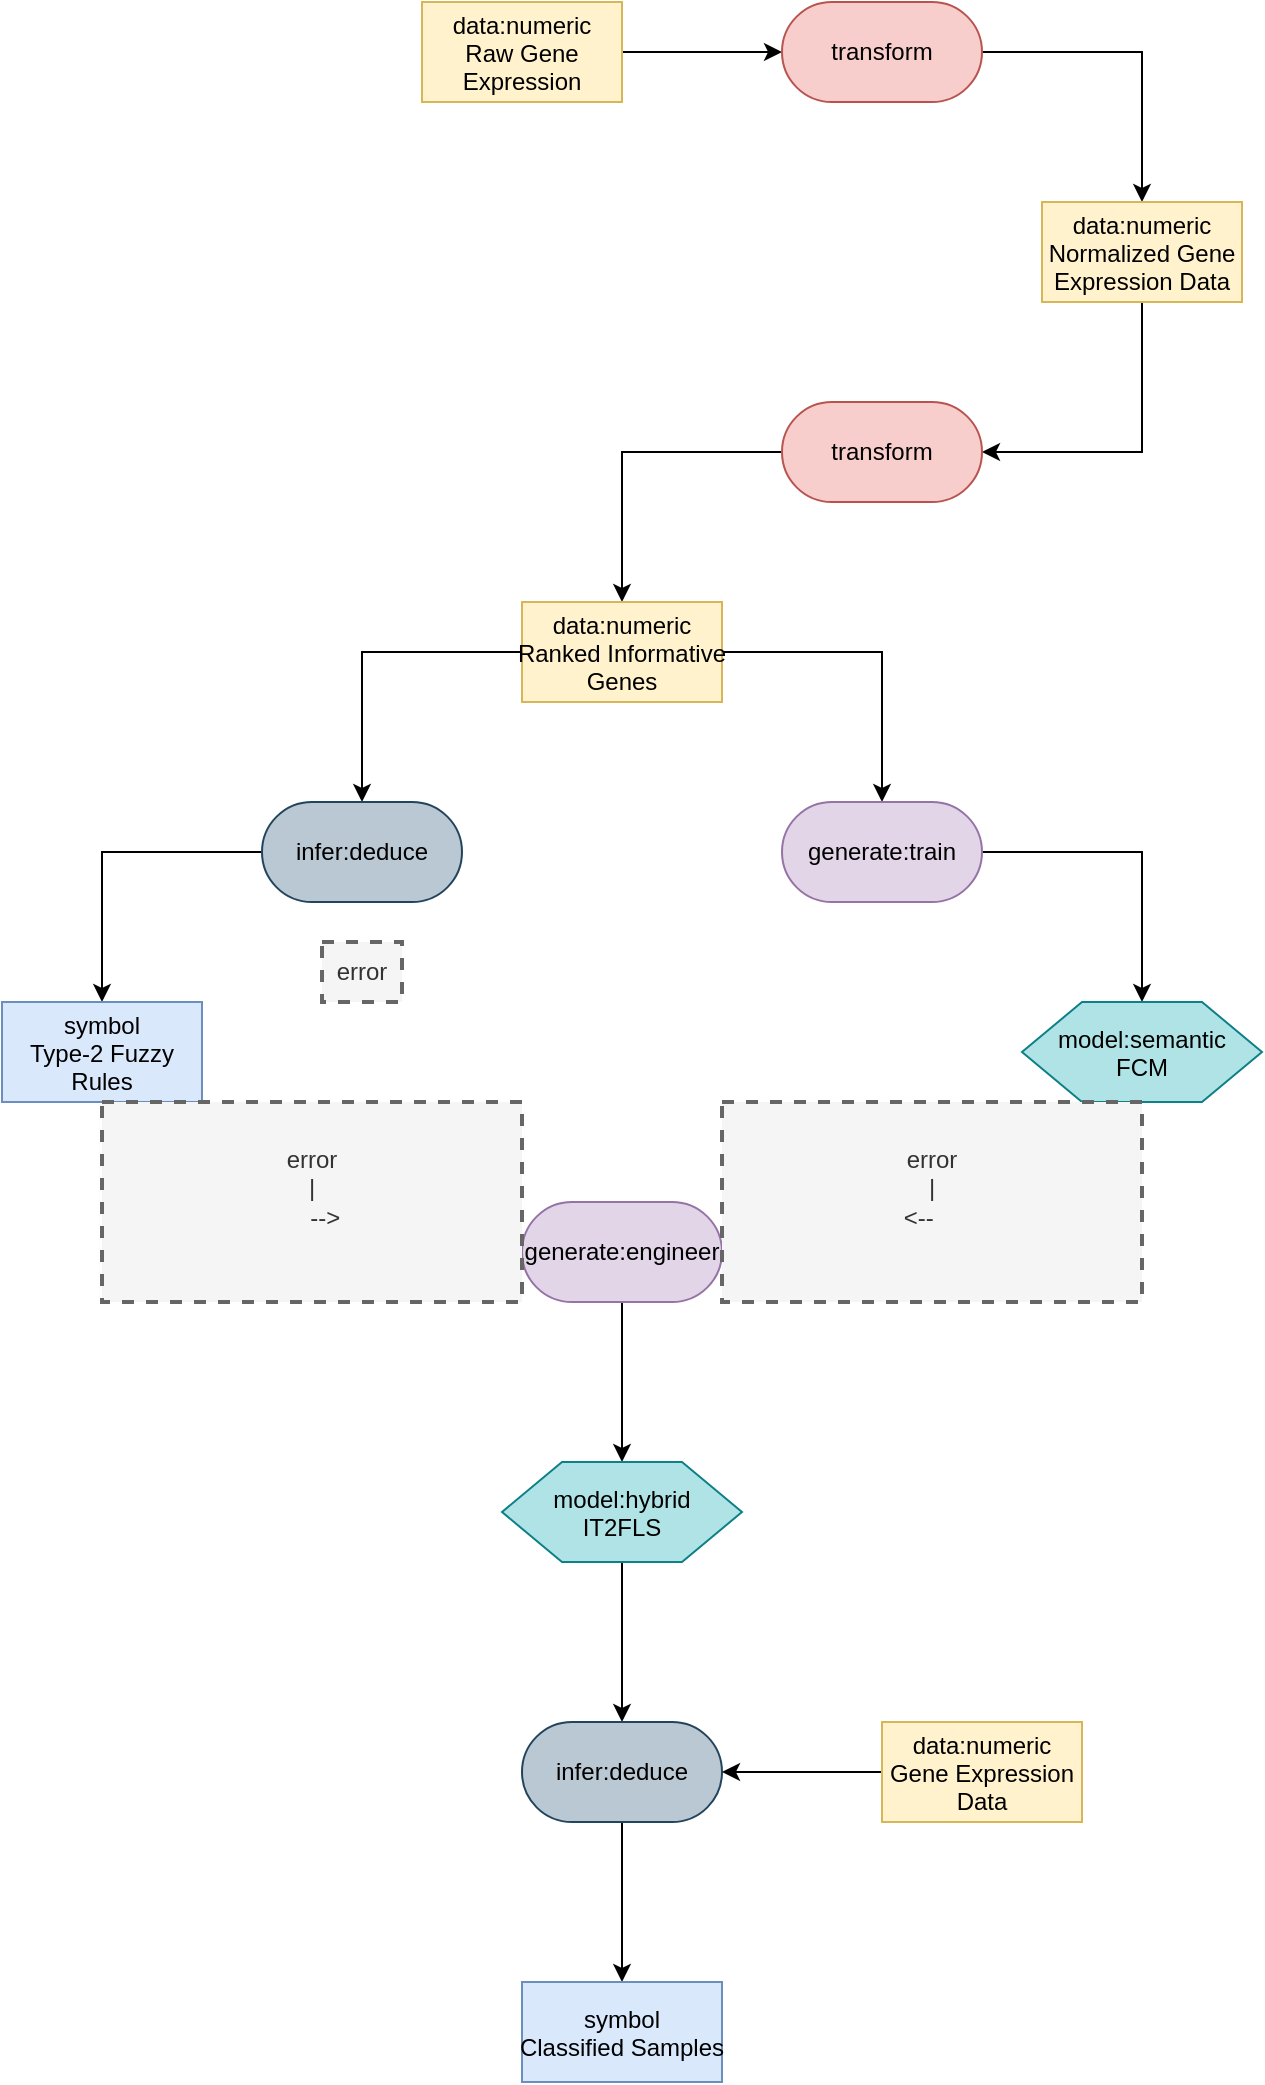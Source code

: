 <mxfile version="27.1.6" pages="2">
  <diagram name="Page-1" id="PIsVZTEoARvesK_FBy6J">
    <mxGraphModel dx="1209" dy="725" grid="1" gridSize="10" guides="1" tooltips="1" connect="1" arrows="1" fold="1" page="1" pageScale="1" pageWidth="3300" pageHeight="4681" math="0" shadow="0">
      <root>
        <mxCell id="0" />
        <mxCell id="1" parent="0" />
        <mxCell id="AaEOKYUnrWKwZ1b31guK-3" style="edgeStyle=orthogonalEdgeStyle;rounded=0;orthogonalLoop=1;jettySize=auto;html=1;exitX=1;exitY=0.5;exitDx=0;exitDy=0;entryX=0;entryY=0.5;entryDx=0;entryDy=0;" edge="1" parent="1" source="AaEOKYUnrWKwZ1b31guK-1" target="AaEOKYUnrWKwZ1b31guK-2">
          <mxGeometry relative="1" as="geometry" />
        </mxCell>
        <mxCell id="AaEOKYUnrWKwZ1b31guK-1" value="data:numeric&#xa;Raw Gene&#xa;Expression" style="rectangle;fillColor=#fff2cc;strokeColor=#d6b656;" name="data" vertex="1" parent="1">
          <mxGeometry x="590" y="230" width="100" height="50" as="geometry" />
        </mxCell>
        <mxCell id="AaEOKYUnrWKwZ1b31guK-5" style="edgeStyle=orthogonalEdgeStyle;rounded=0;orthogonalLoop=1;jettySize=auto;html=1;exitX=1;exitY=0.5;exitDx=0;exitDy=0;entryX=0.5;entryY=0;entryDx=0;entryDy=0;" edge="1" parent="1" source="AaEOKYUnrWKwZ1b31guK-2" target="AaEOKYUnrWKwZ1b31guK-4">
          <mxGeometry relative="1" as="geometry" />
        </mxCell>
        <mxCell id="AaEOKYUnrWKwZ1b31guK-2" value="transform" style="rounded=1;whiteSpace=wrap;html=1;arcSize=50;fillColor=#f8cecc;strokeColor=#b85450;" name="transform" vertex="1" parent="1">
          <mxGeometry x="770" y="230" width="100" height="50" as="geometry" />
        </mxCell>
        <mxCell id="AaEOKYUnrWKwZ1b31guK-7" style="edgeStyle=orthogonalEdgeStyle;rounded=0;orthogonalLoop=1;jettySize=auto;html=1;exitX=0.5;exitY=1;exitDx=0;exitDy=0;entryX=1;entryY=0.5;entryDx=0;entryDy=0;" edge="1" parent="1" source="AaEOKYUnrWKwZ1b31guK-4" target="AaEOKYUnrWKwZ1b31guK-6">
          <mxGeometry relative="1" as="geometry" />
        </mxCell>
        <mxCell id="AaEOKYUnrWKwZ1b31guK-4" value="data:numeric&#xa;Normalized Gene&#xa;Expression Data" style="rectangle;fillColor=#fff2cc;strokeColor=#d6b656;" name="data" vertex="1" parent="1">
          <mxGeometry x="900" y="330" width="100" height="50" as="geometry" />
        </mxCell>
        <mxCell id="AaEOKYUnrWKwZ1b31guK-9" style="edgeStyle=orthogonalEdgeStyle;rounded=0;orthogonalLoop=1;jettySize=auto;html=1;exitX=0;exitY=0.5;exitDx=0;exitDy=0;entryX=0.5;entryY=0;entryDx=0;entryDy=0;" edge="1" parent="1" source="AaEOKYUnrWKwZ1b31guK-6" target="AaEOKYUnrWKwZ1b31guK-8">
          <mxGeometry relative="1" as="geometry" />
        </mxCell>
        <mxCell id="AaEOKYUnrWKwZ1b31guK-6" value="transform" style="rounded=1;whiteSpace=wrap;html=1;arcSize=50;fillColor=#f8cecc;strokeColor=#b85450;" name="transform" vertex="1" parent="1" tooltip="⚠️ Node not part of any valid pattern.">
          <mxGeometry x="770" y="430" width="100" height="50" as="geometry" />
        </mxCell>
        <mxCell id="AaEOKYUnrWKwZ1b31guK-11" style="edgeStyle=orthogonalEdgeStyle;rounded=0;orthogonalLoop=1;jettySize=auto;html=1;exitX=0;exitY=0.5;exitDx=0;exitDy=0;entryX=0.5;entryY=0;entryDx=0;entryDy=0;" edge="1" parent="1" source="AaEOKYUnrWKwZ1b31guK-8" target="AaEOKYUnrWKwZ1b31guK-10">
          <mxGeometry relative="1" as="geometry" />
        </mxCell>
        <mxCell id="AaEOKYUnrWKwZ1b31guK-18" style="edgeStyle=orthogonalEdgeStyle;rounded=0;orthogonalLoop=1;jettySize=auto;html=1;exitX=1;exitY=0.5;exitDx=0;exitDy=0;entryX=0.5;entryY=0;entryDx=0;entryDy=0;" edge="1" parent="1" source="AaEOKYUnrWKwZ1b31guK-8" target="AaEOKYUnrWKwZ1b31guK-17">
          <mxGeometry relative="1" as="geometry" />
        </mxCell>
        <mxCell id="AaEOKYUnrWKwZ1b31guK-8" value="data:numeric&#xa;Ranked Informative&#xa;Genes" style="rectangle;fillColor=#fff2cc;strokeColor=#d6b656;" name="data" vertex="1" parent="1">
          <mxGeometry x="640" y="530" width="100" height="50" as="geometry" />
        </mxCell>
        <mxCell id="AaEOKYUnrWKwZ1b31guK-13" style="edgeStyle=orthogonalEdgeStyle;rounded=0;orthogonalLoop=1;jettySize=auto;html=1;exitX=0;exitY=0.5;exitDx=0;exitDy=0;entryX=0.5;entryY=0;entryDx=0;entryDy=0;" edge="1" parent="1" source="AaEOKYUnrWKwZ1b31guK-10" target="AaEOKYUnrWKwZ1b31guK-12">
          <mxGeometry relative="1" as="geometry" />
        </mxCell>
        <mxCell id="AaEOKYUnrWKwZ1b31guK-10" value="infer:deduce" style="rounded=1;whiteSpace=wrap;html=1;arcSize=50;fillColor=#bac8d3;strokeColor=#23445d;" name="infer:deduce" vertex="1" parent="1" tooltip="⚠️ Node not part of any valid pattern.">
          <mxGeometry x="510" y="630" width="100" height="50" as="geometry" />
        </mxCell>
        <mxCell id="AaEOKYUnrWKwZ1b31guK-12" value="symbol&#xa;Type-2 Fuzzy&#xa;Rules" style="rectangle;fillColor=#dae8fc;strokeColor=#6c8ebf;" name="symbol" vertex="1" parent="1" tooltip="⚠️ Node not part of any valid pattern.">
          <mxGeometry x="380" y="730" width="100" height="50" as="geometry" />
        </mxCell>
        <mxCell id="AaEOKYUnrWKwZ1b31guK-24" style="edgeStyle=orthogonalEdgeStyle;rounded=0;orthogonalLoop=1;jettySize=auto;html=1;exitX=0.5;exitY=1;exitDx=0;exitDy=0;entryX=0.5;entryY=0;entryDx=0;entryDy=0;" edge="1" parent="1" source="AaEOKYUnrWKwZ1b31guK-14" target="AaEOKYUnrWKwZ1b31guK-23">
          <mxGeometry relative="1" as="geometry" />
        </mxCell>
        <mxCell id="AaEOKYUnrWKwZ1b31guK-14" value="generate:engineer" style="rounded=1;whiteSpace=wrap;html=1;arcSize=50;fillColor=#e1d5e7;strokeColor=#9673a6;" name="generate:engineer" vertex="1" parent="1">
          <mxGeometry x="640" y="830" width="100" height="50" as="geometry" />
        </mxCell>
        <mxCell id="AaEOKYUnrWKwZ1b31guK-16" value="&lt;div&gt;error&lt;/div&gt;&lt;div&gt;|&lt;/div&gt;&lt;div&gt;&amp;nbsp;&amp;nbsp;&amp;nbsp; --&amp;gt;&lt;/div&gt;&lt;div&gt;&lt;br&gt;&lt;/div&gt;" style="text;html=1;align=center;verticalAlign=middle;whiteSpace=wrap;rounded=0;dashed=1;fillColor=#f5f5f5;fontColor=#333333;strokeColor=#666666;strokeWidth=2;" name="text" vertex="1" parent="1">
          <mxGeometry x="430" y="780" width="210" height="100" as="geometry" />
        </mxCell>
        <mxCell id="AaEOKYUnrWKwZ1b31guK-20" style="edgeStyle=orthogonalEdgeStyle;rounded=0;orthogonalLoop=1;jettySize=auto;html=1;exitX=1;exitY=0.5;exitDx=0;exitDy=0;entryX=0.5;entryY=0;entryDx=0;entryDy=0;" edge="1" parent="1" source="AaEOKYUnrWKwZ1b31guK-17" target="AaEOKYUnrWKwZ1b31guK-19">
          <mxGeometry relative="1" as="geometry" />
        </mxCell>
        <mxCell id="AaEOKYUnrWKwZ1b31guK-17" value="generate:train" style="rounded=1;whiteSpace=wrap;html=1;arcSize=50;fillColor=#e1d5e7;strokeColor=#9673a6;" name="generate:train" vertex="1" parent="1">
          <mxGeometry x="770" y="630" width="100" height="50" as="geometry" />
        </mxCell>
        <mxCell id="AaEOKYUnrWKwZ1b31guK-19" value="model:semantic&#xa;FCM" style="shape=hexagon;perimeter=hexagonPerimeter2;fillColor=#b0e3e6;strokeColor=#0e8088;" name="model" vertex="1" parent="1">
          <mxGeometry x="890" y="730" width="120" height="50" as="geometry" />
        </mxCell>
        <mxCell id="AaEOKYUnrWKwZ1b31guK-22" value="&lt;div&gt;error&lt;/div&gt;&lt;div&gt;|&lt;/div&gt;&lt;div&gt;&amp;nbsp;&amp;nbsp;&amp;nbsp; --&amp;gt;&lt;/div&gt;&lt;div&gt;&lt;br&gt;&lt;/div&gt;" style="text;html=1;align=center;verticalAlign=middle;whiteSpace=wrap;rounded=0;dashed=1;fillColor=#f5f5f5;fontColor=#333333;strokeColor=#666666;strokeWidth=2;textDirection=rtl;" name="text" vertex="1" parent="1">
          <mxGeometry x="740" y="780" width="210" height="100" as="geometry" />
        </mxCell>
        <mxCell id="AaEOKYUnrWKwZ1b31guK-26" style="edgeStyle=orthogonalEdgeStyle;rounded=0;orthogonalLoop=1;jettySize=auto;html=1;exitX=0.5;exitY=1;exitDx=0;exitDy=0;entryX=0.5;entryY=0;entryDx=0;entryDy=0;" edge="1" parent="1" source="AaEOKYUnrWKwZ1b31guK-23" target="AaEOKYUnrWKwZ1b31guK-25">
          <mxGeometry relative="1" as="geometry" />
        </mxCell>
        <mxCell id="AaEOKYUnrWKwZ1b31guK-23" value="model:hybrid&#xa;IT2FLS" style="shape=hexagon;perimeter=hexagonPerimeter2;fillColor=#b0e3e6;strokeColor=#0e8088;" name="model" vertex="1" parent="1">
          <mxGeometry x="630" y="960" width="120" height="50" as="geometry" />
        </mxCell>
        <mxCell id="AaEOKYUnrWKwZ1b31guK-30" style="edgeStyle=orthogonalEdgeStyle;rounded=0;orthogonalLoop=1;jettySize=auto;html=1;exitX=0.5;exitY=1;exitDx=0;exitDy=0;entryX=0.5;entryY=0;entryDx=0;entryDy=0;" edge="1" parent="1" source="AaEOKYUnrWKwZ1b31guK-25" target="AaEOKYUnrWKwZ1b31guK-29">
          <mxGeometry relative="1" as="geometry" />
        </mxCell>
        <mxCell id="AaEOKYUnrWKwZ1b31guK-25" value="infer:deduce" style="rounded=1;whiteSpace=wrap;html=1;arcSize=50;fillColor=#bac8d3;strokeColor=#23445d;" name="infer:deduce" vertex="1" parent="1">
          <mxGeometry x="640" y="1090" width="100" height="50" as="geometry" />
        </mxCell>
        <mxCell id="AaEOKYUnrWKwZ1b31guK-28" style="edgeStyle=orthogonalEdgeStyle;rounded=0;orthogonalLoop=1;jettySize=auto;html=1;exitX=0;exitY=0.5;exitDx=0;exitDy=0;entryX=1;entryY=0.5;entryDx=0;entryDy=0;" edge="1" parent="1" source="AaEOKYUnrWKwZ1b31guK-27" target="AaEOKYUnrWKwZ1b31guK-25">
          <mxGeometry relative="1" as="geometry" />
        </mxCell>
        <mxCell id="AaEOKYUnrWKwZ1b31guK-27" value="data:numeric&#xa;Gene Expression&#xa;Data" style="rectangle;fillColor=#fff2cc;strokeColor=#d6b656;" name="data" vertex="1" parent="1">
          <mxGeometry x="820" y="1090" width="100" height="50" as="geometry" />
        </mxCell>
        <mxCell id="AaEOKYUnrWKwZ1b31guK-29" value="symbol&#xa;Classified Samples" style="rectangle;fillColor=#dae8fc;strokeColor=#6c8ebf;" name="symbol" vertex="1" parent="1">
          <mxGeometry x="640" y="1220" width="100" height="50" as="geometry" />
        </mxCell>
        <mxCell id="AaEOKYUnrWKwZ1b31guK-32" value="error" style="text;html=1;align=center;verticalAlign=middle;whiteSpace=wrap;rounded=0;dashed=1;fillColor=#f5f5f5;fontColor=#333333;strokeColor=#666666;strokeWidth=2;" name="text" vertex="1" parent="1">
          <mxGeometry x="540" y="700" width="40" height="30" as="geometry" />
        </mxCell>
      </root>
    </mxGraphModel>
  </diagram>
  <diagram name="Copy of Page-1" id="jN6J1UX9j39wp1TRp6Br">
    <mxGraphModel dx="1310" dy="785" grid="1" gridSize="10" guides="1" tooltips="1" connect="1" arrows="1" fold="1" page="1" pageScale="1" pageWidth="3300" pageHeight="4681" math="0" shadow="0">
      <root>
        <mxCell id="oXT6hOn9-lnZn6S2giPd-0" />
        <mxCell id="oXT6hOn9-lnZn6S2giPd-1" parent="oXT6hOn9-lnZn6S2giPd-0" />
        <mxCell id="oXT6hOn9-lnZn6S2giPd-2" style="edgeStyle=orthogonalEdgeStyle;rounded=0;orthogonalLoop=1;jettySize=auto;html=1;exitX=1;exitY=0.5;exitDx=0;exitDy=0;entryX=0;entryY=0.5;entryDx=0;entryDy=0;" edge="1" parent="oXT6hOn9-lnZn6S2giPd-1" source="oXT6hOn9-lnZn6S2giPd-3" target="oXT6hOn9-lnZn6S2giPd-5">
          <mxGeometry relative="1" as="geometry" />
        </mxCell>
        <mxCell id="oXT6hOn9-lnZn6S2giPd-3" value="data:numeric&#xa;Raw Gene&#xa;Expression" style="rectangle;fillColor=#fff2cc;strokeColor=#d6b656;" name="data" vertex="1" parent="oXT6hOn9-lnZn6S2giPd-1">
          <mxGeometry x="590" y="230" width="100" height="50" as="geometry" />
        </mxCell>
        <mxCell id="oXT6hOn9-lnZn6S2giPd-4" style="edgeStyle=orthogonalEdgeStyle;rounded=0;orthogonalLoop=1;jettySize=auto;html=1;exitX=1;exitY=0.5;exitDx=0;exitDy=0;entryX=0.5;entryY=0;entryDx=0;entryDy=0;" edge="1" parent="oXT6hOn9-lnZn6S2giPd-1" source="oXT6hOn9-lnZn6S2giPd-5" target="oXT6hOn9-lnZn6S2giPd-7">
          <mxGeometry relative="1" as="geometry" />
        </mxCell>
        <mxCell id="oXT6hOn9-lnZn6S2giPd-5" value="transform" style="rounded=1;whiteSpace=wrap;html=1;arcSize=50;fillColor=#f8cecc;strokeColor=#b85450;" name="transform" vertex="1" parent="oXT6hOn9-lnZn6S2giPd-1">
          <mxGeometry x="770" y="230" width="100" height="50" as="geometry" />
        </mxCell>
        <mxCell id="oXT6hOn9-lnZn6S2giPd-6" style="edgeStyle=orthogonalEdgeStyle;rounded=0;orthogonalLoop=1;jettySize=auto;html=1;exitX=0.5;exitY=1;exitDx=0;exitDy=0;entryX=1;entryY=0.5;entryDx=0;entryDy=0;" edge="1" parent="oXT6hOn9-lnZn6S2giPd-1" source="oXT6hOn9-lnZn6S2giPd-7" target="oXT6hOn9-lnZn6S2giPd-9">
          <mxGeometry relative="1" as="geometry" />
        </mxCell>
        <mxCell id="oXT6hOn9-lnZn6S2giPd-7" value="data:numeric&#xa;Normalized Gene&#xa;Expression Data" style="rectangle;fillColor=#fff2cc;strokeColor=#d6b656;" name="data" vertex="1" parent="oXT6hOn9-lnZn6S2giPd-1">
          <mxGeometry x="900" y="330" width="100" height="50" as="geometry" />
        </mxCell>
        <mxCell id="oXT6hOn9-lnZn6S2giPd-8" style="edgeStyle=orthogonalEdgeStyle;rounded=0;orthogonalLoop=1;jettySize=auto;html=1;exitX=0;exitY=0.5;exitDx=0;exitDy=0;entryX=0.5;entryY=0;entryDx=0;entryDy=0;" edge="1" parent="oXT6hOn9-lnZn6S2giPd-1" source="oXT6hOn9-lnZn6S2giPd-9" target="oXT6hOn9-lnZn6S2giPd-12">
          <mxGeometry relative="1" as="geometry" />
        </mxCell>
        <mxCell id="oXT6hOn9-lnZn6S2giPd-9" value="transform" style="rounded=1;whiteSpace=wrap;html=1;arcSize=50;fillColor=#f8cecc;strokeColor=#b85450;" name="transform" vertex="1" parent="oXT6hOn9-lnZn6S2giPd-1">
          <mxGeometry x="770" y="430" width="100" height="50" as="geometry" />
        </mxCell>
        <mxCell id="oXT6hOn9-lnZn6S2giPd-10" style="edgeStyle=orthogonalEdgeStyle;rounded=0;orthogonalLoop=1;jettySize=auto;html=1;exitX=0;exitY=0.5;exitDx=0;exitDy=0;entryX=0.5;entryY=0;entryDx=0;entryDy=0;" edge="1" parent="oXT6hOn9-lnZn6S2giPd-1" source="oXT6hOn9-lnZn6S2giPd-12" target="oXT6hOn9-lnZn6S2giPd-14">
          <mxGeometry relative="1" as="geometry" />
        </mxCell>
        <mxCell id="oXT6hOn9-lnZn6S2giPd-11" style="edgeStyle=orthogonalEdgeStyle;rounded=0;orthogonalLoop=1;jettySize=auto;html=1;exitX=1;exitY=0.5;exitDx=0;exitDy=0;entryX=0.5;entryY=0;entryDx=0;entryDy=0;" edge="1" parent="oXT6hOn9-lnZn6S2giPd-1" source="oXT6hOn9-lnZn6S2giPd-12" target="oXT6hOn9-lnZn6S2giPd-20">
          <mxGeometry relative="1" as="geometry" />
        </mxCell>
        <mxCell id="oXT6hOn9-lnZn6S2giPd-12" value="data:numeric&#xa;Ranked Informative&#xa;Genes" style="rectangle;fillColor=#fff2cc;strokeColor=#d6b656;" name="data" vertex="1" parent="oXT6hOn9-lnZn6S2giPd-1">
          <mxGeometry x="640" y="530" width="100" height="50" as="geometry" />
        </mxCell>
        <mxCell id="oXT6hOn9-lnZn6S2giPd-13" style="edgeStyle=orthogonalEdgeStyle;rounded=0;orthogonalLoop=1;jettySize=auto;html=1;exitX=0;exitY=0.5;exitDx=0;exitDy=0;entryX=0.5;entryY=0;entryDx=0;entryDy=0;" edge="1" parent="oXT6hOn9-lnZn6S2giPd-1" source="oXT6hOn9-lnZn6S2giPd-14" target="oXT6hOn9-lnZn6S2giPd-15">
          <mxGeometry relative="1" as="geometry" />
        </mxCell>
        <mxCell id="oXT6hOn9-lnZn6S2giPd-14" value="infer:deduce" style="rounded=1;whiteSpace=wrap;html=1;arcSize=50;fillColor=#bac8d3;strokeColor=#23445d;" name="infer:deduce" vertex="1" parent="oXT6hOn9-lnZn6S2giPd-1" tooltip="⚠️ Node not part of any valid pattern.">
          <mxGeometry x="510" y="630" width="100" height="50" as="geometry" />
        </mxCell>
        <mxCell id="R4jkzJovllpeCJ6V9iau-0" style="edgeStyle=orthogonalEdgeStyle;rounded=0;orthogonalLoop=1;jettySize=auto;html=1;exitX=0.5;exitY=1;exitDx=0;exitDy=0;entryX=0;entryY=0.5;entryDx=0;entryDy=0;" edge="1" parent="oXT6hOn9-lnZn6S2giPd-1" source="oXT6hOn9-lnZn6S2giPd-15" target="oXT6hOn9-lnZn6S2giPd-17">
          <mxGeometry relative="1" as="geometry" />
        </mxCell>
        <mxCell id="oXT6hOn9-lnZn6S2giPd-15" value="symbol&#xa;Type-2 Fuzzy&#xa;Rules" style="rectangle;fillColor=#dae8fc;strokeColor=#6c8ebf;" name="symbol" vertex="1" parent="oXT6hOn9-lnZn6S2giPd-1" tooltip="⚠️ Node not part of any valid pattern.">
          <mxGeometry x="380" y="730" width="100" height="50" as="geometry" />
        </mxCell>
        <mxCell id="oXT6hOn9-lnZn6S2giPd-16" style="edgeStyle=orthogonalEdgeStyle;rounded=0;orthogonalLoop=1;jettySize=auto;html=1;exitX=0.5;exitY=1;exitDx=0;exitDy=0;entryX=0.5;entryY=0;entryDx=0;entryDy=0;" edge="1" parent="oXT6hOn9-lnZn6S2giPd-1" source="oXT6hOn9-lnZn6S2giPd-17" target="oXT6hOn9-lnZn6S2giPd-24">
          <mxGeometry relative="1" as="geometry" />
        </mxCell>
        <mxCell id="oXT6hOn9-lnZn6S2giPd-17" value="generate:engineer" style="rounded=1;whiteSpace=wrap;html=1;arcSize=50;fillColor=#e1d5e7;strokeColor=#9673a6;" name="generate:engineer" vertex="1" parent="oXT6hOn9-lnZn6S2giPd-1" tooltip="⚠️ Node not part of any valid pattern.">
          <mxGeometry x="640" y="830" width="100" height="50" as="geometry" />
        </mxCell>
        <mxCell id="oXT6hOn9-lnZn6S2giPd-19" style="edgeStyle=orthogonalEdgeStyle;rounded=0;orthogonalLoop=1;jettySize=auto;html=1;exitX=1;exitY=0.5;exitDx=0;exitDy=0;entryX=0.5;entryY=0;entryDx=0;entryDy=0;" edge="1" parent="oXT6hOn9-lnZn6S2giPd-1" source="oXT6hOn9-lnZn6S2giPd-20" target="oXT6hOn9-lnZn6S2giPd-21">
          <mxGeometry relative="1" as="geometry" />
        </mxCell>
        <mxCell id="oXT6hOn9-lnZn6S2giPd-20" value="generate:train" style="rounded=1;whiteSpace=wrap;html=1;arcSize=50;fillColor=#e1d5e7;strokeColor=#9673a6;" name="generate:train" vertex="1" parent="oXT6hOn9-lnZn6S2giPd-1">
          <mxGeometry x="770" y="630" width="100" height="50" as="geometry" />
        </mxCell>
        <mxCell id="R4jkzJovllpeCJ6V9iau-1" style="edgeStyle=orthogonalEdgeStyle;rounded=0;orthogonalLoop=1;jettySize=auto;html=1;exitX=0.5;exitY=1;exitDx=0;exitDy=0;entryX=1;entryY=0.5;entryDx=0;entryDy=0;" edge="1" parent="oXT6hOn9-lnZn6S2giPd-1" source="oXT6hOn9-lnZn6S2giPd-21" target="oXT6hOn9-lnZn6S2giPd-17">
          <mxGeometry relative="1" as="geometry" />
        </mxCell>
        <mxCell id="oXT6hOn9-lnZn6S2giPd-21" value="model:semantic&#xa;FCM" style="shape=hexagon;perimeter=hexagonPerimeter2;fillColor=#b0e3e6;strokeColor=#0e8088;" name="model" vertex="1" parent="oXT6hOn9-lnZn6S2giPd-1" tooltip="⚠️ Node not part of any valid pattern.">
          <mxGeometry x="890" y="730" width="120" height="50" as="geometry" />
        </mxCell>
        <mxCell id="oXT6hOn9-lnZn6S2giPd-23" style="edgeStyle=orthogonalEdgeStyle;rounded=0;orthogonalLoop=1;jettySize=auto;html=1;exitX=0.5;exitY=1;exitDx=0;exitDy=0;entryX=0.5;entryY=0;entryDx=0;entryDy=0;" edge="1" parent="oXT6hOn9-lnZn6S2giPd-1" source="oXT6hOn9-lnZn6S2giPd-24" target="oXT6hOn9-lnZn6S2giPd-26">
          <mxGeometry relative="1" as="geometry" />
        </mxCell>
        <mxCell id="oXT6hOn9-lnZn6S2giPd-24" value="model:hybrid&#xa;IT2FLS" style="shape=hexagon;perimeter=hexagonPerimeter2;fillColor=#b0e3e6;strokeColor=#0e8088;" name="model" vertex="1" parent="oXT6hOn9-lnZn6S2giPd-1">
          <mxGeometry x="630" y="960" width="120" height="50" as="geometry" />
        </mxCell>
        <mxCell id="oXT6hOn9-lnZn6S2giPd-25" style="edgeStyle=orthogonalEdgeStyle;rounded=0;orthogonalLoop=1;jettySize=auto;html=1;exitX=0.5;exitY=1;exitDx=0;exitDy=0;entryX=0.5;entryY=0;entryDx=0;entryDy=0;" edge="1" parent="oXT6hOn9-lnZn6S2giPd-1" source="oXT6hOn9-lnZn6S2giPd-26" target="oXT6hOn9-lnZn6S2giPd-29">
          <mxGeometry relative="1" as="geometry" />
        </mxCell>
        <mxCell id="oXT6hOn9-lnZn6S2giPd-26" value="infer:deduce" style="rounded=1;whiteSpace=wrap;html=1;arcSize=50;fillColor=#bac8d3;strokeColor=#23445d;" name="infer:deduce" vertex="1" parent="oXT6hOn9-lnZn6S2giPd-1">
          <mxGeometry x="640" y="1090" width="100" height="50" as="geometry" />
        </mxCell>
        <mxCell id="oXT6hOn9-lnZn6S2giPd-27" style="edgeStyle=orthogonalEdgeStyle;rounded=0;orthogonalLoop=1;jettySize=auto;html=1;exitX=0;exitY=0.5;exitDx=0;exitDy=0;entryX=1;entryY=0.5;entryDx=0;entryDy=0;" edge="1" parent="oXT6hOn9-lnZn6S2giPd-1" source="oXT6hOn9-lnZn6S2giPd-28" target="oXT6hOn9-lnZn6S2giPd-26">
          <mxGeometry relative="1" as="geometry" />
        </mxCell>
        <mxCell id="oXT6hOn9-lnZn6S2giPd-28" value="data:numeric&#xa;Gene Expression&#xa;Data" style="rectangle;fillColor=#fff2cc;strokeColor=#d6b656;" name="data" vertex="1" parent="oXT6hOn9-lnZn6S2giPd-1">
          <mxGeometry x="820" y="1090" width="100" height="50" as="geometry" />
        </mxCell>
        <mxCell id="oXT6hOn9-lnZn6S2giPd-29" value="symbol&#xa;Classified Samples" style="rectangle;fillColor=#dae8fc;strokeColor=#6c8ebf;" name="symbol" vertex="1" parent="oXT6hOn9-lnZn6S2giPd-1">
          <mxGeometry x="640" y="1220" width="100" height="50" as="geometry" />
        </mxCell>
        <mxCell id="oXT6hOn9-lnZn6S2giPd-30" value="error" style="text;html=1;align=center;verticalAlign=middle;whiteSpace=wrap;rounded=0;dashed=1;fillColor=#f5f5f5;fontColor=#333333;strokeColor=#666666;strokeWidth=2;" name="text" vertex="1" parent="oXT6hOn9-lnZn6S2giPd-1">
          <mxGeometry x="540" y="700" width="40" height="30" as="geometry" />
        </mxCell>
        <mxCell id="R4jkzJovllpeCJ6V9iau-2" value="error" style="text;html=1;align=center;verticalAlign=middle;whiteSpace=wrap;rounded=0;dashed=1;fillColor=#f5f5f5;fontColor=#333333;strokeColor=#666666;strokeWidth=2;" name="text" vertex="1" parent="oXT6hOn9-lnZn6S2giPd-1">
          <mxGeometry x="670" y="790" width="40" height="30" as="geometry" />
        </mxCell>
      </root>
    </mxGraphModel>
  </diagram>
</mxfile>

